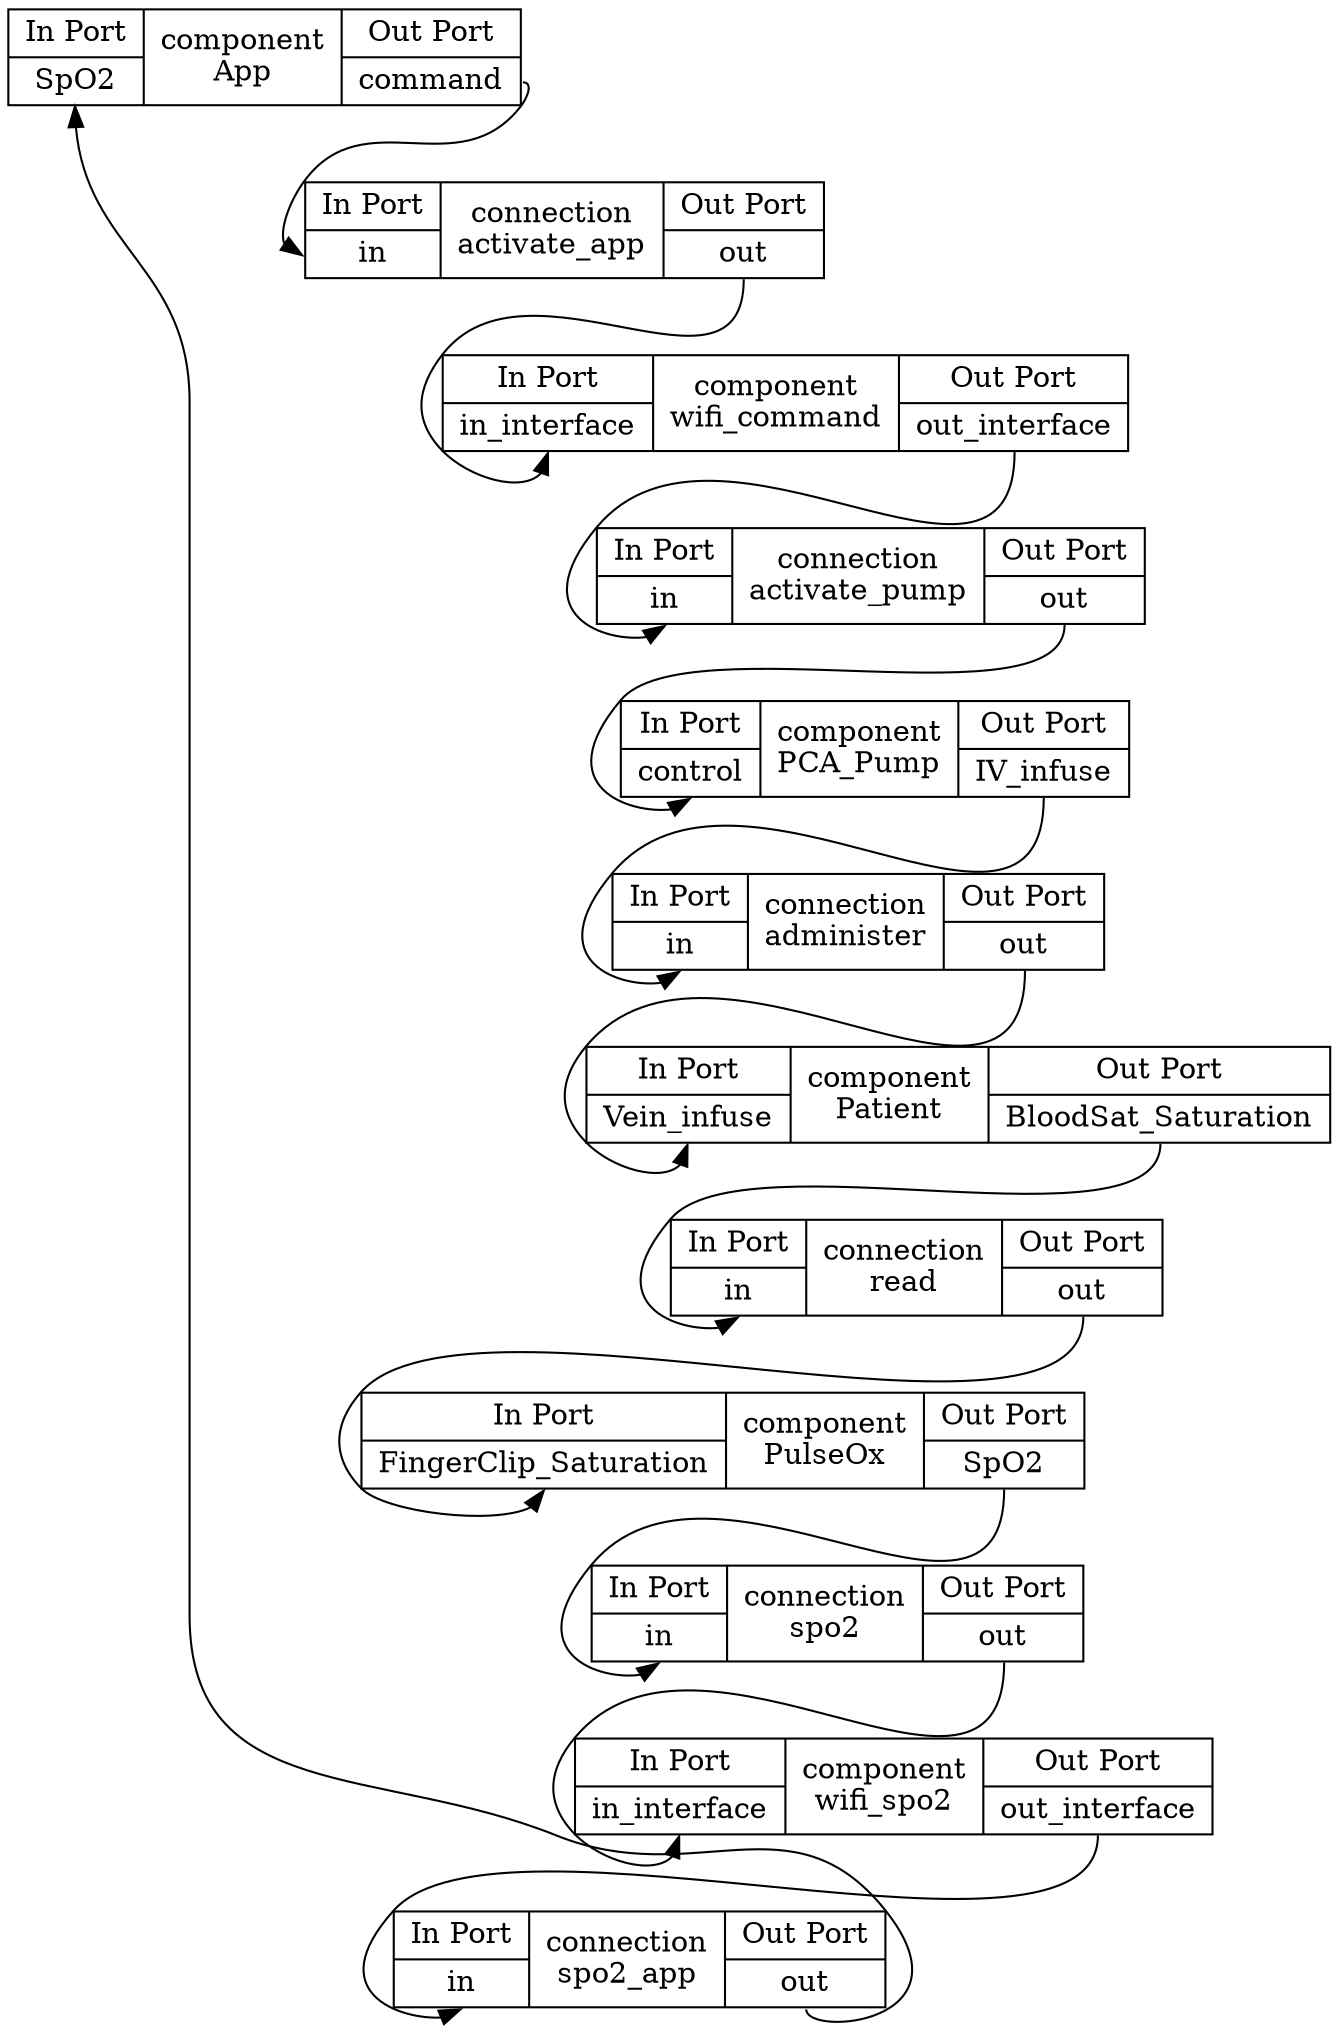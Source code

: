 digraph "component:$$AWAS#PCA_PulseOx_scenario1_Instance" {

  rankdir=TB

   "component:$$AWAS$PCA_PulseOx_scenario1_Instance#App" [label="{In Port|<SpO2>SpO2} |component\nApp|{Out Port|<command>command} ",  shape="record"] 
   "component:$$AWAS$PCA_PulseOx_scenario1_Instance#PCA_Pump" [label="{In Port|<control>control} |component\nPCA_Pump|{Out Port|<IV_infuse>IV_infuse} ",  shape="record"] 
   "component:$$AWAS$PCA_PulseOx_scenario1_Instance#Patient" [label="{In Port|<Vein_infuse>Vein_infuse} |component\nPatient|{Out Port|<BloodSat_Saturation>BloodSat_Saturation} ",  shape="record"] 
   "component:$$AWAS$PCA_PulseOx_scenario1_Instance#PulseOx" [label="{In Port|<FingerClip_Saturation>FingerClip_Saturation} |component\nPulseOx|{Out Port|<SpO2>SpO2} ",  shape="record"] 
   "component:$$AWAS$PCA_PulseOx_scenario1_Instance#wifi_command" [label="{In Port|<in_interface>in_interface} |component\nwifi_command|{Out Port|<out_interface>out_interface} ",  shape="record"] 
   "component:$$AWAS$PCA_PulseOx_scenario1_Instance#wifi_spo2" [label="{In Port|<in_interface>in_interface} |component\nwifi_spo2|{Out Port|<out_interface>out_interface} ",  shape="record"] 
   "connection:$$AWAS$PCA_PulseOx_scenario1_Instance#activate_app" [label="{In Port|<in>in} |connection\nactivate_app|{Out Port|<out>out} ",  shape="record"] 
   "connection:$$AWAS$PCA_PulseOx_scenario1_Instance#activate_pump" [label="{In Port|<in>in} |connection\nactivate_pump|{Out Port|<out>out} ",  shape="record"] 
   "connection:$$AWAS$PCA_PulseOx_scenario1_Instance#administer" [label="{In Port|<in>in} |connection\nadminister|{Out Port|<out>out} ",  shape="record"] 
   "connection:$$AWAS$PCA_PulseOx_scenario1_Instance#read" [label="{In Port|<in>in} |connection\nread|{Out Port|<out>out} ",  shape="record"] 
   "connection:$$AWAS$PCA_PulseOx_scenario1_Instance#spo2" [label="{In Port|<in>in} |connection\nspo2|{Out Port|<out>out} ",  shape="record"] 
   "connection:$$AWAS$PCA_PulseOx_scenario1_Instance#spo2_app" [label="{In Port|<in>in} |connection\nspo2_app|{Out Port|<out>out} ",  shape="record"] 

   "component:$$AWAS$PCA_PulseOx_scenario1_Instance#App" -> "connection:$$AWAS$PCA_PulseOx_scenario1_Instance#activate_app" [headport=in, tailport=command] 
   "component:$$AWAS$PCA_PulseOx_scenario1_Instance#PCA_Pump" -> "connection:$$AWAS$PCA_PulseOx_scenario1_Instance#administer" [headport=in, tailport=IV_infuse] 
   "component:$$AWAS$PCA_PulseOx_scenario1_Instance#Patient" -> "connection:$$AWAS$PCA_PulseOx_scenario1_Instance#read" [headport=in, tailport=BloodSat_Saturation] 
   "component:$$AWAS$PCA_PulseOx_scenario1_Instance#PulseOx" -> "connection:$$AWAS$PCA_PulseOx_scenario1_Instance#spo2" [headport=in, tailport=SpO2] 
   "component:$$AWAS$PCA_PulseOx_scenario1_Instance#wifi_command" -> "connection:$$AWAS$PCA_PulseOx_scenario1_Instance#activate_pump" [headport=in, tailport=out_interface] 
   "component:$$AWAS$PCA_PulseOx_scenario1_Instance#wifi_spo2" -> "connection:$$AWAS$PCA_PulseOx_scenario1_Instance#spo2_app" [headport=in, tailport=out_interface] 
   "connection:$$AWAS$PCA_PulseOx_scenario1_Instance#activate_app" -> "component:$$AWAS$PCA_PulseOx_scenario1_Instance#wifi_command" [headport=in_interface, tailport=out] 
   "connection:$$AWAS$PCA_PulseOx_scenario1_Instance#activate_pump" -> "component:$$AWAS$PCA_PulseOx_scenario1_Instance#PCA_Pump" [headport=control, tailport=out] 
   "connection:$$AWAS$PCA_PulseOx_scenario1_Instance#administer" -> "component:$$AWAS$PCA_PulseOx_scenario1_Instance#Patient" [headport=Vein_infuse, tailport=out] 
   "connection:$$AWAS$PCA_PulseOx_scenario1_Instance#read" -> "component:$$AWAS$PCA_PulseOx_scenario1_Instance#PulseOx" [headport=FingerClip_Saturation, tailport=out] 
   "connection:$$AWAS$PCA_PulseOx_scenario1_Instance#spo2" -> "component:$$AWAS$PCA_PulseOx_scenario1_Instance#wifi_spo2" [headport=in_interface, tailport=out] 
   "connection:$$AWAS$PCA_PulseOx_scenario1_Instance#spo2_app" -> "component:$$AWAS$PCA_PulseOx_scenario1_Instance#App" [headport=SpO2, tailport=out] 

}